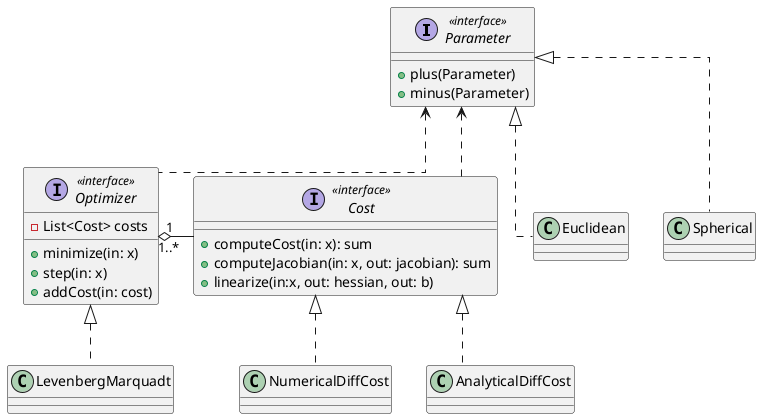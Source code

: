 @startuml Optimizer
skinparam linetype ortho
interface Parameter <<interface>> {
    +plus(Parameter)
    +minus(Parameter) 
}

class Euclidean
class Spherical

interface Optimizer <<interface>> {
    + minimize(in: x)
    + step(in: x)
    + addCost(in: cost)
    - List<Cost> costs
}

interface Cost <<interface>> {
    + computeCost(in: x): sum
    + computeJacobian(in: x, out: jacobian): sum
    + linearize(in:x, out: hessian, out: b)
}

class NumericalDiffCost {

}

class AnalyticalDiffCost {
    
}

class LevenbergMarquadt {

}

Parameter <|.. Euclidean
Parameter <|.. Spherical


Parameter <.. Optimizer
Parameter <.. Cost
Optimizer "1" o- "   1..*  " Cost

Cost <|.. AnalyticalDiffCost
Cost <|.. NumericalDiffCost

Optimizer <|.. LevenbergMarquadt
@enduml